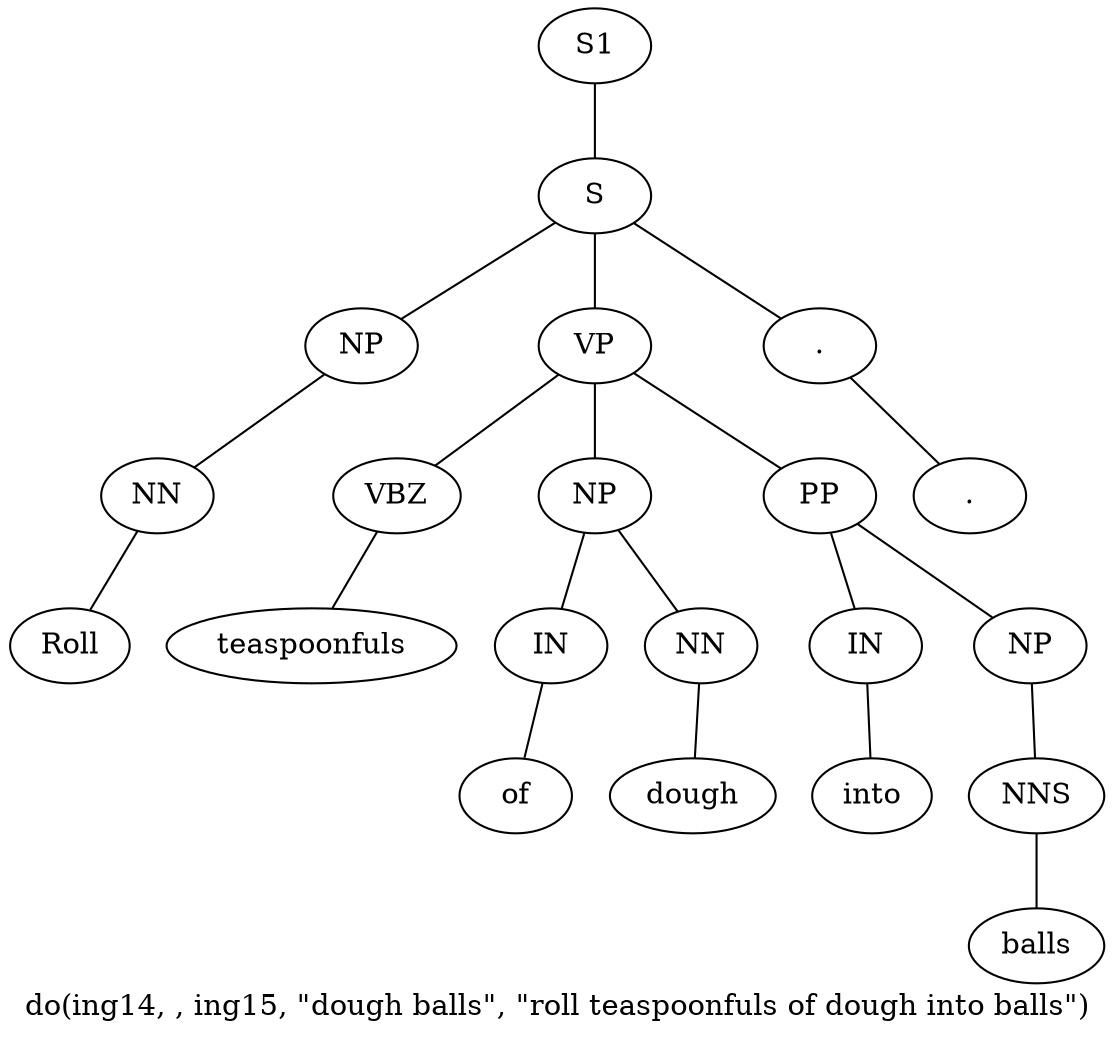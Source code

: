 graph SyntaxGraph {
	label = "do(ing14, , ing15, \"dough balls\", \"roll teaspoonfuls of dough into balls\")";
	Node0 [label="S1"];
	Node1 [label="S"];
	Node2 [label="NP"];
	Node3 [label="NN"];
	Node4 [label="Roll"];
	Node5 [label="VP"];
	Node6 [label="VBZ"];
	Node7 [label="teaspoonfuls"];
	Node8 [label="NP"];
	Node9 [label="IN"];
	Node10 [label="of"];
	Node11 [label="NN"];
	Node12 [label="dough"];
	Node13 [label="PP"];
	Node14 [label="IN"];
	Node15 [label="into"];
	Node16 [label="NP"];
	Node17 [label="NNS"];
	Node18 [label="balls"];
	Node19 [label="."];
	Node20 [label="."];

	Node0 -- Node1;
	Node1 -- Node2;
	Node1 -- Node5;
	Node1 -- Node19;
	Node2 -- Node3;
	Node3 -- Node4;
	Node5 -- Node6;
	Node5 -- Node8;
	Node5 -- Node13;
	Node6 -- Node7;
	Node8 -- Node9;
	Node8 -- Node11;
	Node9 -- Node10;
	Node11 -- Node12;
	Node13 -- Node14;
	Node13 -- Node16;
	Node14 -- Node15;
	Node16 -- Node17;
	Node17 -- Node18;
	Node19 -- Node20;
}